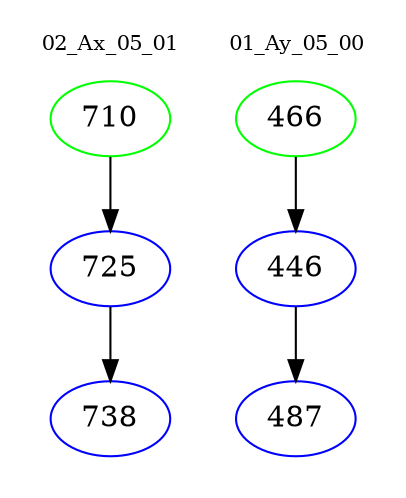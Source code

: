 digraph{
subgraph cluster_0 {
color = white
label = "02_Ax_05_01";
fontsize=10;
T0_710 [label="710", color="green"]
T0_710 -> T0_725 [color="black"]
T0_725 [label="725", color="blue"]
T0_725 -> T0_738 [color="black"]
T0_738 [label="738", color="blue"]
}
subgraph cluster_1 {
color = white
label = "01_Ay_05_00";
fontsize=10;
T1_466 [label="466", color="green"]
T1_466 -> T1_446 [color="black"]
T1_446 [label="446", color="blue"]
T1_446 -> T1_487 [color="black"]
T1_487 [label="487", color="blue"]
}
}
